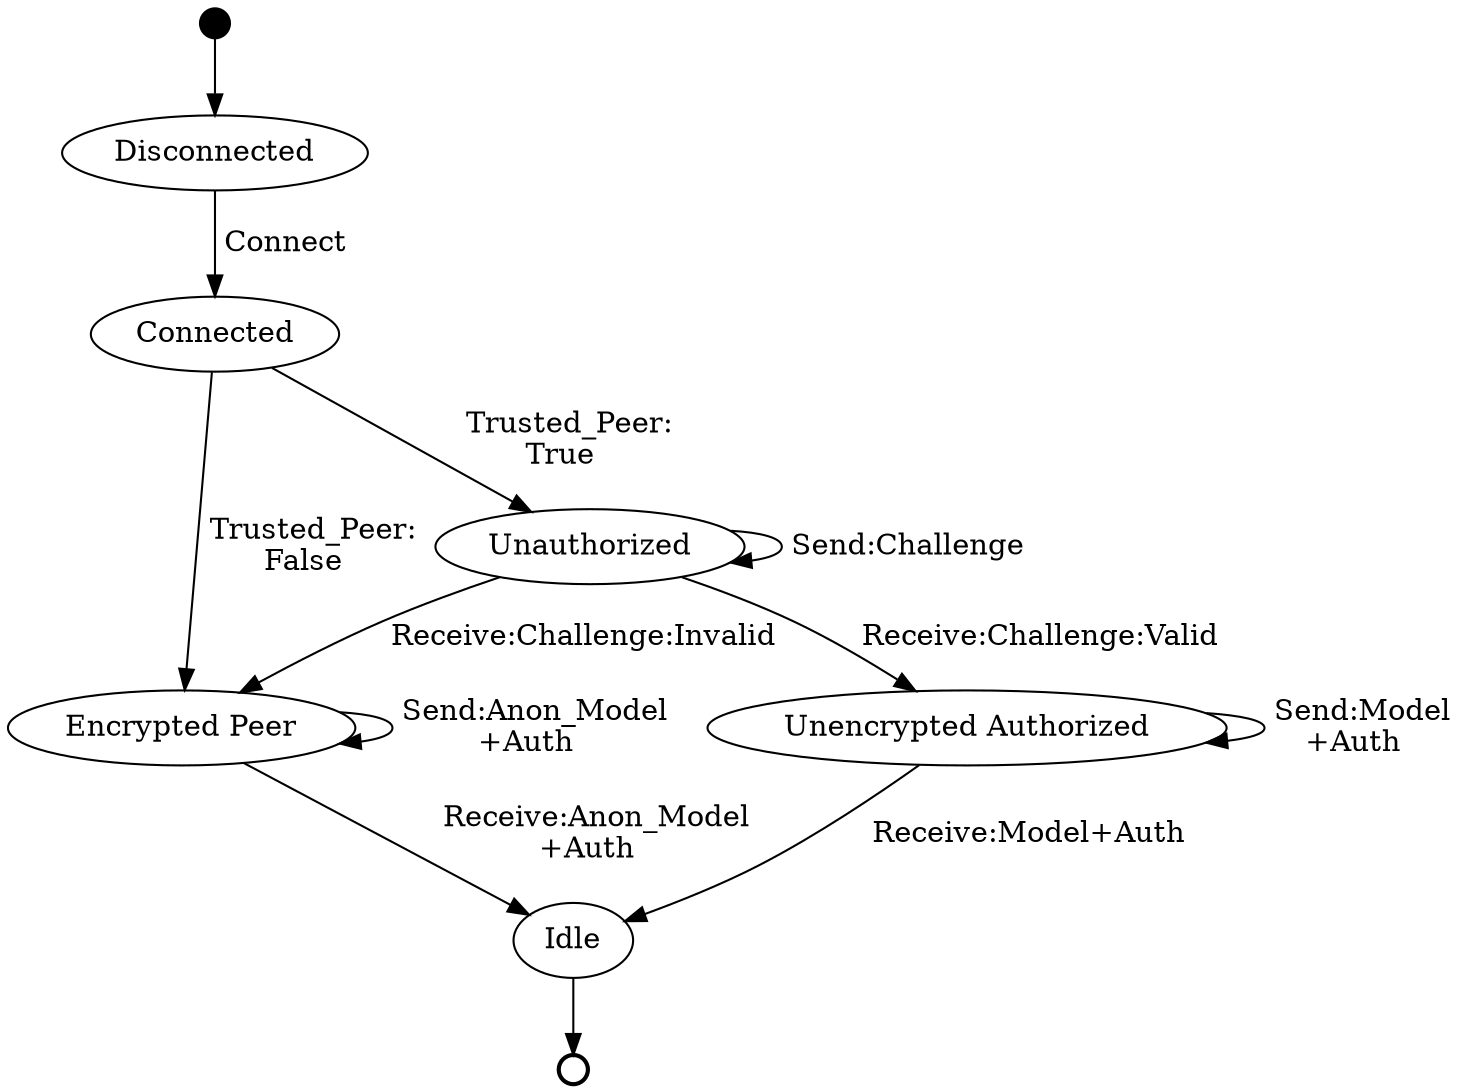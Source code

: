 digraph statemachine {
    // label
    start [shape="point" width="0.2"];
    a [label="Disconnected"];
    conn [label="Connected"];
    epeer [label="Encrypted Peer"];
    c [label="Unauthorized"];
    d [label="Unencrypted Authorized"];
    idle [label="Idle"];
    end [shape="circle" width="0.2" style="bold" label=""];
    // define
    start -> a;
    a -> conn [label=" Connect "];
    conn -> c [label=" Trusted_Peer:\nTrue "];
    c -> c [label=" Send:Challenge "];
    c -> d [label=" Receive:Challenge:Valid "];
    c -> epeer [label=" Receive:Challenge:Invalid "];
    d -> d [label=" Send:Model\n+Auth "];
    d -> idle [label=" Receive:Model+Auth "];
    conn -> epeer [label=" Trusted_Peer:\nFalse "];
    epeer -> epeer [label=" Send:Anon_Model\n+Auth "];
    epeer -> idle [label=" Receive:Anon_Model\n+Auth "];
    idle -> end;
}
